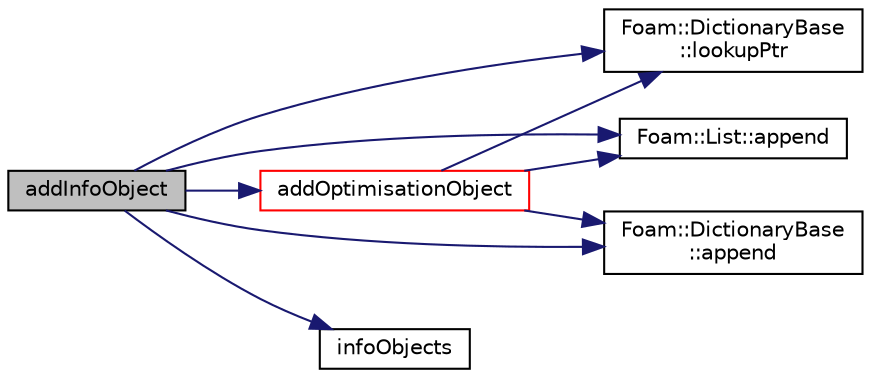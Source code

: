 digraph "addInfoObject"
{
  bgcolor="transparent";
  edge [fontname="Helvetica",fontsize="10",labelfontname="Helvetica",labelfontsize="10"];
  node [fontname="Helvetica",fontsize="10",shape=record];
  rankdir="LR";
  Node4392 [label="addInfoObject",height=0.2,width=0.4,color="black", fillcolor="grey75", style="filled", fontcolor="black"];
  Node4392 -> Node4393 [color="midnightblue",fontsize="10",style="solid",fontname="Helvetica"];
  Node4393 [label="addOptimisationObject",height=0.2,width=0.4,color="red",URL="$a21894.html#a6eddc51e7248c6785ecaabc32e065f4e",tooltip="Register optimisation switch read/write object. "];
  Node4393 -> Node4395 [color="midnightblue",fontsize="10",style="solid",fontname="Helvetica"];
  Node4395 [label="Foam::DictionaryBase\l::lookupPtr",height=0.2,width=0.4,color="black",URL="$a26805.html#ab01c63c55a0fccd0de22cd0e55516fa4",tooltip="Find and return an entry if present, otherwise return nullptr. "];
  Node4393 -> Node4396 [color="midnightblue",fontsize="10",style="solid",fontname="Helvetica"];
  Node4396 [label="Foam::List::append",height=0.2,width=0.4,color="black",URL="$a26833.html#a399dd2bf0d9a32016717dc90126f016b",tooltip="Append an element at the end of the list. "];
  Node4393 -> Node4397 [color="midnightblue",fontsize="10",style="solid",fontname="Helvetica"];
  Node4397 [label="Foam::DictionaryBase\l::append",height=0.2,width=0.4,color="black",URL="$a26805.html#a7d32913c049313f63764cfcad36f372e",tooltip="Add at tail of dictionary. "];
  Node4392 -> Node4397 [color="midnightblue",fontsize="10",style="solid",fontname="Helvetica"];
  Node4392 -> Node4396 [color="midnightblue",fontsize="10",style="solid",fontname="Helvetica"];
  Node4392 -> Node4402 [color="midnightblue",fontsize="10",style="solid",fontname="Helvetica"];
  Node4402 [label="infoObjects",height=0.2,width=0.4,color="black",URL="$a21894.html#a38ea2048d7509ce4a32ed4e82c65abb6",tooltip="Get access to registered info switch objects. "];
  Node4392 -> Node4395 [color="midnightblue",fontsize="10",style="solid",fontname="Helvetica"];
}
